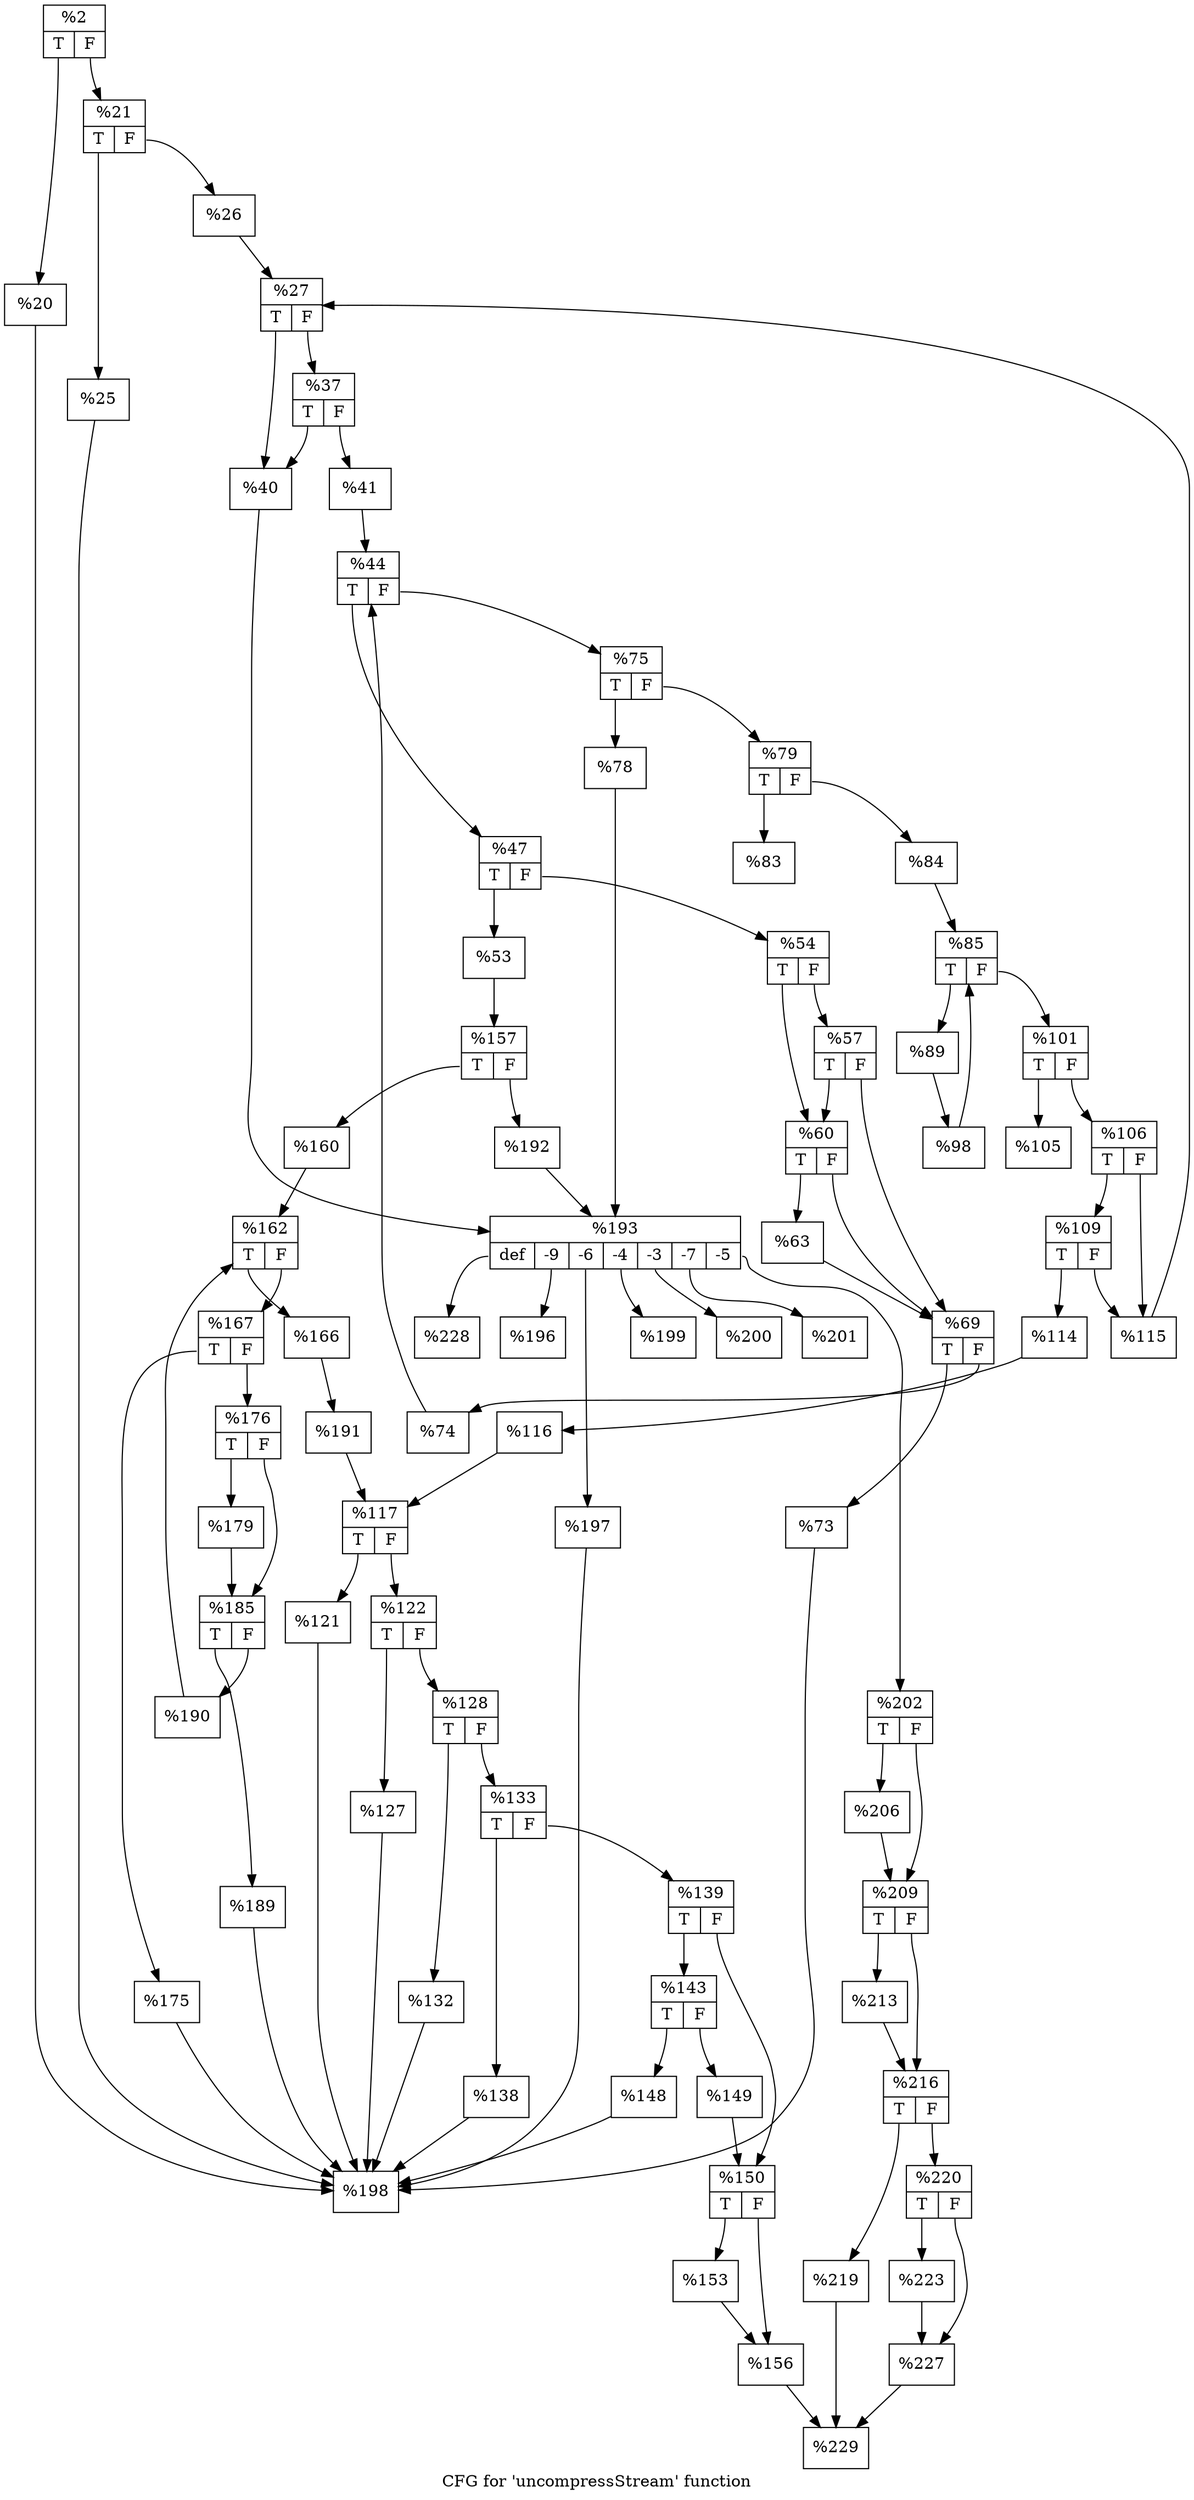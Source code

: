 digraph "CFG for 'uncompressStream' function" {
	label="CFG for 'uncompressStream' function";

	Node0x1a7d1c0 [shape=record,label="{%2|{<s0>T|<s1>F}}"];
	Node0x1a7d1c0:s0 -> Node0x1a7db70;
	Node0x1a7d1c0:s1 -> Node0x1a7dbc0;
	Node0x1a7db70 [shape=record,label="{%20}"];
	Node0x1a7db70 -> Node0x1a7dc10;
	Node0x1a7dbc0 [shape=record,label="{%21|{<s0>T|<s1>F}}"];
	Node0x1a7dbc0:s0 -> Node0x1a7de60;
	Node0x1a7dbc0:s1 -> Node0x1a7deb0;
	Node0x1a7de60 [shape=record,label="{%25}"];
	Node0x1a7de60 -> Node0x1a7dc10;
	Node0x1a7deb0 [shape=record,label="{%26}"];
	Node0x1a7deb0 -> Node0x1a7dff0;
	Node0x1a7dff0 [shape=record,label="{%27|{<s0>T|<s1>F}}"];
	Node0x1a7dff0:s0 -> Node0x1a7e5e0;
	Node0x1a7dff0:s1 -> Node0x1a7e630;
	Node0x1a7e630 [shape=record,label="{%37|{<s0>T|<s1>F}}"];
	Node0x1a7e630:s0 -> Node0x1a7e5e0;
	Node0x1a7e630:s1 -> Node0x1a7e7e0;
	Node0x1a7e5e0 [shape=record,label="{%40}"];
	Node0x1a7e5e0 -> Node0x1a7e8c0;
	Node0x1a7e7e0 [shape=record,label="{%41}"];
	Node0x1a7e7e0 -> Node0x1a7eac0;
	Node0x1a7eac0 [shape=record,label="{%44|{<s0>T|<s1>F}}"];
	Node0x1a7eac0:s0 -> Node0x1a7ec40;
	Node0x1a7eac0:s1 -> Node0x1a7ec90;
	Node0x1a7ec40 [shape=record,label="{%47|{<s0>T|<s1>F}}"];
	Node0x1a7ec40:s0 -> Node0x1a7f120;
	Node0x1a7ec40:s1 -> Node0x1a7f170;
	Node0x1a7f120 [shape=record,label="{%53}"];
	Node0x1a7f120 -> Node0x1a7f290;
	Node0x1a7f170 [shape=record,label="{%54|{<s0>T|<s1>F}}"];
	Node0x1a7f170:s0 -> Node0x1a7f410;
	Node0x1a7f170:s1 -> Node0x1a7f460;
	Node0x1a7f460 [shape=record,label="{%57|{<s0>T|<s1>F}}"];
	Node0x1a7f460:s0 -> Node0x1a7f410;
	Node0x1a7f460:s1 -> Node0x1a7f650;
	Node0x1a7f410 [shape=record,label="{%60|{<s0>T|<s1>F}}"];
	Node0x1a7f410:s0 -> Node0x1a7f800;
	Node0x1a7f410:s1 -> Node0x1a7f650;
	Node0x1a7f800 [shape=record,label="{%63}"];
	Node0x1a7f800 -> Node0x1a7f650;
	Node0x1a7f650 [shape=record,label="{%69|{<s0>T|<s1>F}}"];
	Node0x1a7f650:s0 -> Node0x1a7fdc0;
	Node0x1a7f650:s1 -> Node0x1a7fe10;
	Node0x1a7fdc0 [shape=record,label="{%73}"];
	Node0x1a7fdc0 -> Node0x1a7dc10;
	Node0x1a7fe10 [shape=record,label="{%74}"];
	Node0x1a7fe10 -> Node0x1a7eac0;
	Node0x1a7ec90 [shape=record,label="{%75|{<s0>T|<s1>F}}"];
	Node0x1a7ec90:s0 -> Node0x1a80080;
	Node0x1a7ec90:s1 -> Node0x1a800d0;
	Node0x1a80080 [shape=record,label="{%78}"];
	Node0x1a80080 -> Node0x1a7e8c0;
	Node0x1a800d0 [shape=record,label="{%79|{<s0>T|<s1>F}}"];
	Node0x1a800d0:s0 -> Node0x1a804b0;
	Node0x1a800d0:s1 -> Node0x1a80500;
	Node0x1a804b0 [shape=record,label="{%83}"];
	Node0x1a80500 [shape=record,label="{%84}"];
	Node0x1a80500 -> Node0x1a807b0;
	Node0x1a807b0 [shape=record,label="{%85|{<s0>T|<s1>F}}"];
	Node0x1a807b0:s0 -> Node0x1a80990;
	Node0x1a807b0:s1 -> Node0x1a809e0;
	Node0x1a80990 [shape=record,label="{%89}"];
	Node0x1a80990 -> Node0x1a80ea0;
	Node0x1a80ea0 [shape=record,label="{%98}"];
	Node0x1a80ea0 -> Node0x1a807b0;
	Node0x1a809e0 [shape=record,label="{%101|{<s0>T|<s1>F}}"];
	Node0x1a809e0:s0 -> Node0x1a81340;
	Node0x1a809e0:s1 -> Node0x1a81390;
	Node0x1a81340 [shape=record,label="{%105}"];
	Node0x1a81390 [shape=record,label="{%106|{<s0>T|<s1>F}}"];
	Node0x1a81390:s0 -> Node0x1a81610;
	Node0x1a81390:s1 -> Node0x1a81660;
	Node0x1a81610 [shape=record,label="{%109|{<s0>T|<s1>F}}"];
	Node0x1a81610:s0 -> Node0x1a81980;
	Node0x1a81610:s1 -> Node0x1a81660;
	Node0x1a81980 [shape=record,label="{%114}"];
	Node0x1a81980 -> Node0x1a81a60;
	Node0x1a81660 [shape=record,label="{%115}"];
	Node0x1a81660 -> Node0x1a7dff0;
	Node0x1a81a60 [shape=record,label="{%116}"];
	Node0x1a81a60 -> Node0x1a81b70;
	Node0x1a81b70 [shape=record,label="{%117|{<s0>T|<s1>F}}"];
	Node0x1a81b70:s0 -> Node0x1a81de0;
	Node0x1a81b70:s1 -> Node0x1a81e30;
	Node0x1a81de0 [shape=record,label="{%121}"];
	Node0x1a81de0 -> Node0x1a7dc10;
	Node0x1a81e30 [shape=record,label="{%122|{<s0>T|<s1>F}}"];
	Node0x1a81e30:s0 -> Node0x1a821f0;
	Node0x1a81e30:s1 -> Node0x1a82240;
	Node0x1a821f0 [shape=record,label="{%127}"];
	Node0x1a821f0 -> Node0x1a7dc10;
	Node0x1a82240 [shape=record,label="{%128|{<s0>T|<s1>F}}"];
	Node0x1a82240:s0 -> Node0x1a82d50;
	Node0x1a82240:s1 -> Node0x1a82da0;
	Node0x1a82d50 [shape=record,label="{%132}"];
	Node0x1a82d50 -> Node0x1a7dc10;
	Node0x1a82da0 [shape=record,label="{%133|{<s0>T|<s1>F}}"];
	Node0x1a82da0:s0 -> Node0x1a83160;
	Node0x1a82da0:s1 -> Node0x1a831b0;
	Node0x1a83160 [shape=record,label="{%138}"];
	Node0x1a83160 -> Node0x1a7dc10;
	Node0x1a831b0 [shape=record,label="{%139|{<s0>T|<s1>F}}"];
	Node0x1a831b0:s0 -> Node0x1a83420;
	Node0x1a831b0:s1 -> Node0x1a83470;
	Node0x1a83420 [shape=record,label="{%143|{<s0>T|<s1>F}}"];
	Node0x1a83420:s0 -> Node0x1a83850;
	Node0x1a83420:s1 -> Node0x1a838a0;
	Node0x1a83850 [shape=record,label="{%148}"];
	Node0x1a83850 -> Node0x1a7dc10;
	Node0x1a838a0 [shape=record,label="{%149}"];
	Node0x1a838a0 -> Node0x1a83470;
	Node0x1a83470 [shape=record,label="{%150|{<s0>T|<s1>F}}"];
	Node0x1a83470:s0 -> Node0x1a83bd0;
	Node0x1a83470:s1 -> Node0x1a83c20;
	Node0x1a83bd0 [shape=record,label="{%153}"];
	Node0x1a83bd0 -> Node0x1a83c20;
	Node0x1a83c20 [shape=record,label="{%156}"];
	Node0x1a83c20 -> Node0x1a83fb0;
	Node0x1a7f290 [shape=record,label="{%157|{<s0>T|<s1>F}}"];
	Node0x1a7f290:s0 -> Node0x1a84130;
	Node0x1a7f290:s1 -> Node0x1a84180;
	Node0x1a84130 [shape=record,label="{%160}"];
	Node0x1a84130 -> Node0x1a84480;
	Node0x1a84480 [shape=record,label="{%162|{<s0>T|<s1>F}}"];
	Node0x1a84480:s0 -> Node0x1a846f0;
	Node0x1a84480:s1 -> Node0x1a84740;
	Node0x1a846f0 [shape=record,label="{%166}"];
	Node0x1a846f0 -> Node0x1a84820;
	Node0x1a84740 [shape=record,label="{%167|{<s0>T|<s1>F}}"];
	Node0x1a84740:s0 -> Node0x1a84d90;
	Node0x1a84740:s1 -> Node0x1a84de0;
	Node0x1a84d90 [shape=record,label="{%175}"];
	Node0x1a84d90 -> Node0x1a7dc10;
	Node0x1a84de0 [shape=record,label="{%176|{<s0>T|<s1>F}}"];
	Node0x1a84de0:s0 -> Node0x1a85030;
	Node0x1a84de0:s1 -> Node0x1a85080;
	Node0x1a85030 [shape=record,label="{%179}"];
	Node0x1a85030 -> Node0x1a85080;
	Node0x1a85080 [shape=record,label="{%185|{<s0>T|<s1>F}}"];
	Node0x1a85080:s0 -> Node0x1a85660;
	Node0x1a85080:s1 -> Node0x1a856b0;
	Node0x1a85660 [shape=record,label="{%189}"];
	Node0x1a85660 -> Node0x1a7dc10;
	Node0x1a856b0 [shape=record,label="{%190}"];
	Node0x1a856b0 -> Node0x1a84480;
	Node0x1a84820 [shape=record,label="{%191}"];
	Node0x1a84820 -> Node0x1a81b70;
	Node0x1a84180 [shape=record,label="{%192}"];
	Node0x1a84180 -> Node0x1a7e8c0;
	Node0x1a7e8c0 [shape=record,label="{%193|{<s0>def|<s1>-9|<s2>-6|<s3>-4|<s4>-3|<s5>-7|<s6>-5}}"];
	Node0x1a7e8c0:s0 -> Node0x1a85ae0;
	Node0x1a7e8c0:s1 -> Node0x1a85b30;
	Node0x1a7e8c0:s2 -> Node0x1a85b80;
	Node0x1a7e8c0:s3 -> Node0x1a85bd0;
	Node0x1a7e8c0:s4 -> Node0x1a85c20;
	Node0x1a7e8c0:s5 -> Node0x1a85c70;
	Node0x1a7e8c0:s6 -> Node0x1a85d00;
	Node0x1a85b30 [shape=record,label="{%196}"];
	Node0x1a85b80 [shape=record,label="{%197}"];
	Node0x1a85b80 -> Node0x1a7dc10;
	Node0x1a7dc10 [shape=record,label="{%198}"];
	Node0x1a85bd0 [shape=record,label="{%199}"];
	Node0x1a85c20 [shape=record,label="{%200}"];
	Node0x1a85c70 [shape=record,label="{%201}"];
	Node0x1a85d00 [shape=record,label="{%202|{<s0>T|<s1>F}}"];
	Node0x1a85d00:s0 -> Node0x1a867d0;
	Node0x1a85d00:s1 -> Node0x1a86820;
	Node0x1a867d0 [shape=record,label="{%206}"];
	Node0x1a867d0 -> Node0x1a86820;
	Node0x1a86820 [shape=record,label="{%209|{<s0>T|<s1>F}}"];
	Node0x1a86820:s0 -> Node0x1a86bc0;
	Node0x1a86820:s1 -> Node0x1a86c10;
	Node0x1a86bc0 [shape=record,label="{%213}"];
	Node0x1a86bc0 -> Node0x1a86c10;
	Node0x1a86c10 [shape=record,label="{%216|{<s0>T|<s1>F}}"];
	Node0x1a86c10:s0 -> Node0x1a86f50;
	Node0x1a86c10:s1 -> Node0x1a86fa0;
	Node0x1a86f50 [shape=record,label="{%219}"];
	Node0x1a86f50 -> Node0x1a83fb0;
	Node0x1a86fa0 [shape=record,label="{%220|{<s0>T|<s1>F}}"];
	Node0x1a86fa0:s0 -> Node0x1a87230;
	Node0x1a86fa0:s1 -> Node0x1a87280;
	Node0x1a87230 [shape=record,label="{%223}"];
	Node0x1a87230 -> Node0x1a87280;
	Node0x1a87280 [shape=record,label="{%227}"];
	Node0x1a87280 -> Node0x1a83fb0;
	Node0x1a85ae0 [shape=record,label="{%228}"];
	Node0x1a83fb0 [shape=record,label="{%229}"];
}
